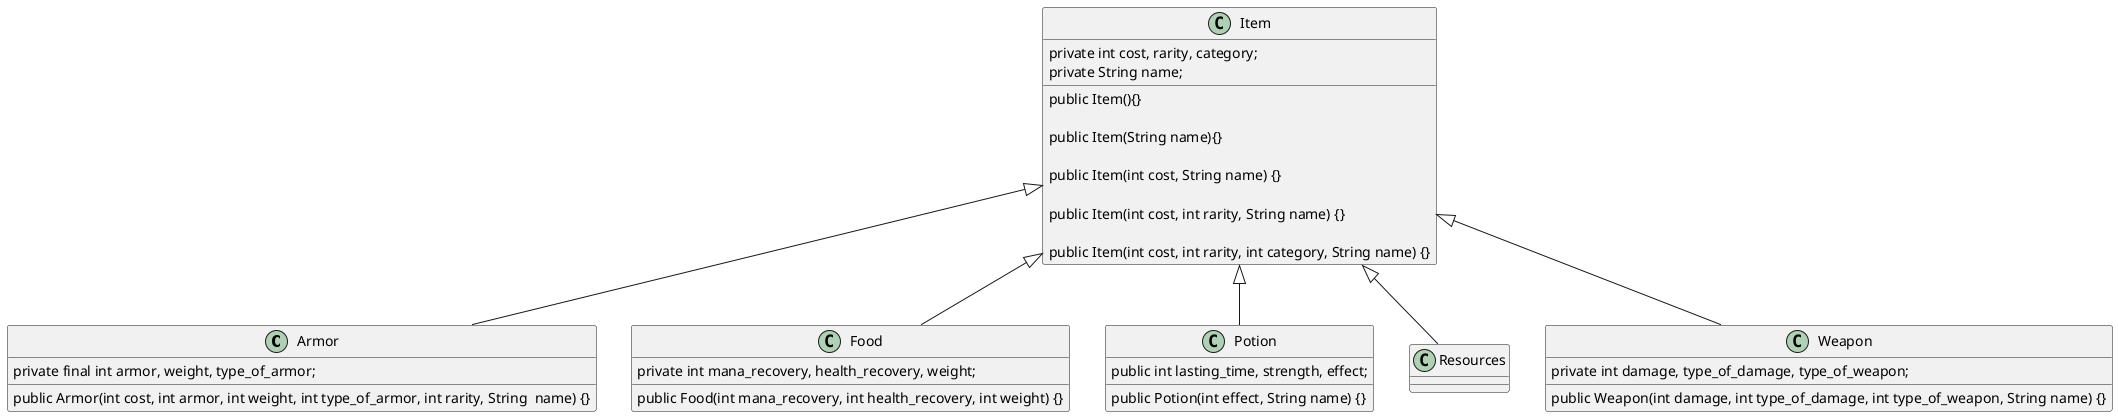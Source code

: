 @startuml
'https://plantuml.com/class-diagram
class Armor extends Item {
    private final int armor, weight, type_of_armor;

    public Armor(int cost, int armor, int weight, int type_of_armor, int rarity, String  name) {}
}

class Food extends Item {
    private int mana_recovery, health_recovery, weight;

    public Food(int mana_recovery, int health_recovery, int weight) {}
}

class Item{
    private int cost, rarity, category;
    private String name;

    public Item(){}

    public Item(String name){}

    public Item(int cost, String name) {}

    public Item(int cost, int rarity, String name) {}

    public Item(int cost, int rarity, int category, String name) {}
}

class Potion extends Item {
    public int lasting_time, strength, effect;

    public Potion(int effect, String name) {}
}

class Resources extends Item {}

class Weapon extends Item {
    private int damage, type_of_damage, type_of_weapon;

    public Weapon(int damage, int type_of_damage, int type_of_weapon, String name) {}
}

@enduml
